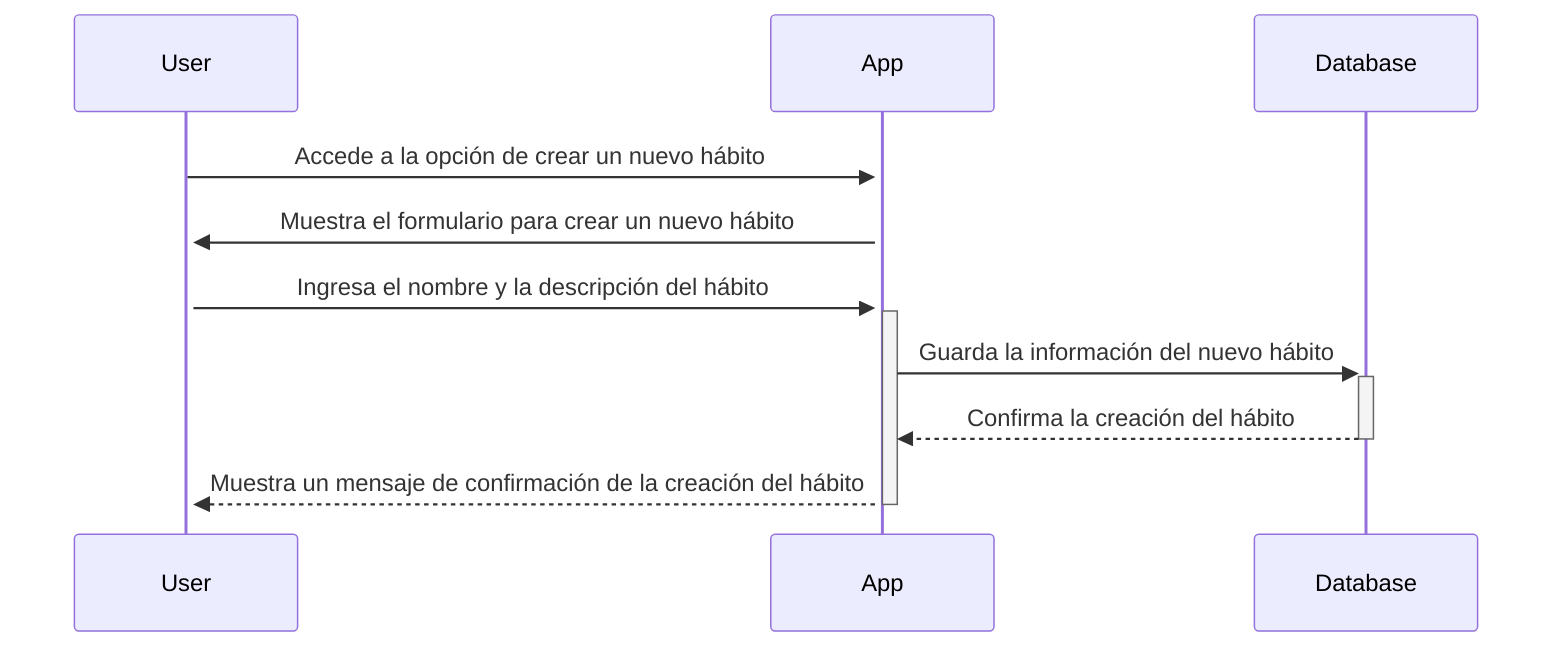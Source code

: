 sequenceDiagram
    participant User
    participant App
    participant Database
    User->>+App: Accede a la opción de crear un nuevo hábito
    App->>+User: Muestra el formulario para crear un nuevo hábito
    User->>+App: Ingresa el nombre y la descripción del hábito
    App->>+Database: Guarda la información del nuevo hábito
    Database-->>-App: Confirma la creación del hábito
    App-->>-User: Muestra un mensaje de confirmación de la creación del hábito